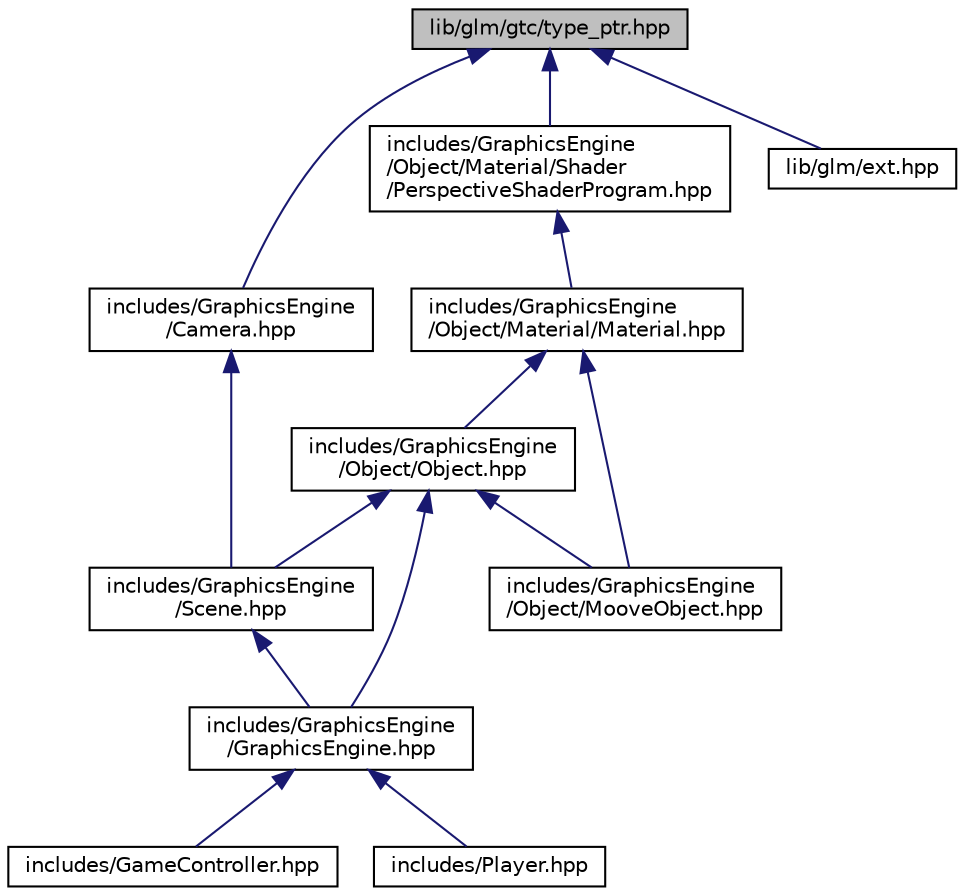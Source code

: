 digraph "lib/glm/gtc/type_ptr.hpp"
{
  edge [fontname="Helvetica",fontsize="10",labelfontname="Helvetica",labelfontsize="10"];
  node [fontname="Helvetica",fontsize="10",shape=record];
  Node48 [label="lib/glm/gtc/type_ptr.hpp",height=0.2,width=0.4,color="black", fillcolor="grey75", style="filled", fontcolor="black"];
  Node48 -> Node49 [dir="back",color="midnightblue",fontsize="10",style="solid",fontname="Helvetica"];
  Node49 [label="includes/GraphicsEngine\l/Camera.hpp",height=0.2,width=0.4,color="black", fillcolor="white", style="filled",URL="$_camera_8hpp_source.html"];
  Node49 -> Node50 [dir="back",color="midnightblue",fontsize="10",style="solid",fontname="Helvetica"];
  Node50 [label="includes/GraphicsEngine\l/Scene.hpp",height=0.2,width=0.4,color="black", fillcolor="white", style="filled",URL="$_scene_8hpp_source.html"];
  Node50 -> Node51 [dir="back",color="midnightblue",fontsize="10",style="solid",fontname="Helvetica"];
  Node51 [label="includes/GraphicsEngine\l/GraphicsEngine.hpp",height=0.2,width=0.4,color="black", fillcolor="white", style="filled",URL="$_graphics_engine_8hpp_source.html"];
  Node51 -> Node52 [dir="back",color="midnightblue",fontsize="10",style="solid",fontname="Helvetica"];
  Node52 [label="includes/GameController.hpp",height=0.2,width=0.4,color="black", fillcolor="white", style="filled",URL="$_game_controller_8hpp_source.html"];
  Node51 -> Node53 [dir="back",color="midnightblue",fontsize="10",style="solid",fontname="Helvetica"];
  Node53 [label="includes/Player.hpp",height=0.2,width=0.4,color="black", fillcolor="white", style="filled",URL="$_player_8hpp_source.html"];
  Node48 -> Node54 [dir="back",color="midnightblue",fontsize="10",style="solid",fontname="Helvetica"];
  Node54 [label="includes/GraphicsEngine\l/Object/Material/Shader\l/PerspectiveShaderProgram.hpp",height=0.2,width=0.4,color="black", fillcolor="white", style="filled",URL="$_perspective_shader_program_8hpp_source.html"];
  Node54 -> Node55 [dir="back",color="midnightblue",fontsize="10",style="solid",fontname="Helvetica"];
  Node55 [label="includes/GraphicsEngine\l/Object/Material/Material.hpp",height=0.2,width=0.4,color="black", fillcolor="white", style="filled",URL="$_material_8hpp_source.html"];
  Node55 -> Node56 [dir="back",color="midnightblue",fontsize="10",style="solid",fontname="Helvetica"];
  Node56 [label="includes/GraphicsEngine\l/Object/MooveObject.hpp",height=0.2,width=0.4,color="black", fillcolor="white", style="filled",URL="$_moove_object_8hpp_source.html"];
  Node55 -> Node57 [dir="back",color="midnightblue",fontsize="10",style="solid",fontname="Helvetica"];
  Node57 [label="includes/GraphicsEngine\l/Object/Object.hpp",height=0.2,width=0.4,color="black", fillcolor="white", style="filled",URL="$_object_8hpp_source.html"];
  Node57 -> Node50 [dir="back",color="midnightblue",fontsize="10",style="solid",fontname="Helvetica"];
  Node57 -> Node51 [dir="back",color="midnightblue",fontsize="10",style="solid",fontname="Helvetica"];
  Node57 -> Node56 [dir="back",color="midnightblue",fontsize="10",style="solid",fontname="Helvetica"];
  Node48 -> Node58 [dir="back",color="midnightblue",fontsize="10",style="solid",fontname="Helvetica"];
  Node58 [label="lib/glm/ext.hpp",height=0.2,width=0.4,color="black", fillcolor="white", style="filled",URL="$ext_8hpp_source.html"];
}
